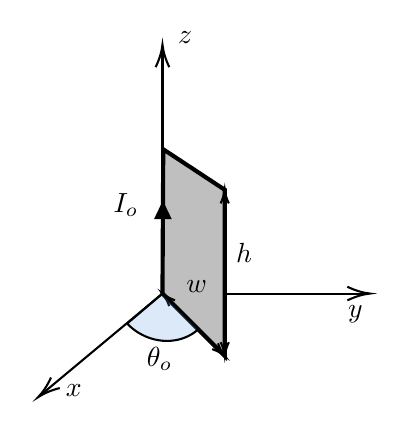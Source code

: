 

\tikzset{every picture/.style={line width=0.75pt}} %set default line width to 0.75pt        

\begin{tikzpicture}[x=0.75pt,y=0.75pt,yscale=-1,xscale=1]
%uncomment if require: \path (0,193); %set diagram left start at 0, and has height of 193

%Straight Lines [id:da17767757642700222] 
\draw    (70,12) -- (70,130) ;
\draw [shift={(70,10)}, rotate = 90] [color={rgb, 255:red, 0; green, 0; blue, 0 }  ][line width=0.75]    (10.93,-3.29) .. controls (6.95,-1.4) and (3.31,-0.3) .. (0,0) .. controls (3.31,0.3) and (6.95,1.4) .. (10.93,3.29)   ;
%Shape: Polygon [id:ds49885024338948014] 
\draw  [fill={rgb, 255:red, 155; green, 155; blue, 155 }  ,fill opacity=0.64 ][line width=1.5]  (70,130) -- (100,160) -- (100,80) -- (70.38,60.5) -- cycle ;
%Straight Lines [id:da902234876615845] 
\draw    (71.41,131.41) -- (98.59,158.59) ;
\draw [shift={(100,160)}, rotate = 225] [color={rgb, 255:red, 0; green, 0; blue, 0 }  ][line width=0.75]    (6.56,-1.97) .. controls (4.17,-0.84) and (1.99,-0.18) .. (0,0) .. controls (1.99,0.18) and (4.17,0.84) .. (6.56,1.97)   ;
\draw [shift={(70,130)}, rotate = 45] [color={rgb, 255:red, 0; green, 0; blue, 0 }  ][line width=0.75]    (6.56,-1.97) .. controls (4.17,-0.84) and (1.99,-0.18) .. (0,0) .. controls (1.99,0.18) and (4.17,0.84) .. (6.56,1.97)   ;
%Straight Lines [id:da06385189717672302] 
\draw    (100,82) -- (100,158) ;
\draw [shift={(100,160)}, rotate = 270] [color={rgb, 255:red, 0; green, 0; blue, 0 }  ][line width=0.75]    (6.56,-1.97) .. controls (4.17,-0.84) and (1.99,-0.18) .. (0,0) .. controls (1.99,0.18) and (4.17,0.84) .. (6.56,1.97)   ;
\draw [shift={(100,80)}, rotate = 90] [color={rgb, 255:red, 0; green, 0; blue, 0 }  ][line width=0.75]    (6.56,-1.97) .. controls (4.17,-0.84) and (1.99,-0.18) .. (0,0) .. controls (1.99,0.18) and (4.17,0.84) .. (6.56,1.97)   ;
%Straight Lines [id:da7901399419181652] 
\draw    (70,130) -- (11.54,178.72) ;
\draw [shift={(10,180)}, rotate = 320.19] [color={rgb, 255:red, 0; green, 0; blue, 0 }  ][line width=0.75]    (10.93,-3.29) .. controls (6.95,-1.4) and (3.31,-0.3) .. (0,0) .. controls (3.31,0.3) and (6.95,1.4) .. (10.93,3.29)   ;
%Straight Lines [id:da015058738071359379] 
\draw    (100,130) -- (168,130) ;
\draw [shift={(170,130)}, rotate = 180] [color={rgb, 255:red, 0; green, 0; blue, 0 }  ][line width=0.75]    (10.93,-3.29) .. controls (6.95,-1.4) and (3.31,-0.3) .. (0,0) .. controls (3.31,0.3) and (6.95,1.4) .. (10.93,3.29)   ;
%Shape: Pie [id:dp7429951986577372] 
\draw  [fill={rgb, 255:red, 74; green, 144; blue, 226 }  ,fill opacity=0.2 ] (87.48,147.01) .. controls (80.15,153.89) and (68.11,154.89) .. (58.3,148.79) .. controls (56.29,147.54) and (54.51,146.07) .. (52.97,144.45) -- (70,130) -- cycle ;
%Straight Lines [id:da4702052579156708] 
\draw    (70.19,95.25) -- (70.19,88.25) ;
\draw [shift={(70.19,85.25)}, rotate = 90] [fill={rgb, 255:red, 0; green, 0; blue, 0 }  ][line width=0.08]  [draw opacity=0] (8.93,-4.29) -- (0,0) -- (8.93,4.29) -- cycle    ;

% Text Node
\draw (80,122.4) node [anchor=north west][inner sep=0.75pt]    {$w$};
% Text Node
\draw (22,172.4) node [anchor=north west][inner sep=0.75pt]    {$x$};
% Text Node
\draw (158,134.4) node [anchor=north west][inner sep=0.75pt]    {$y$};
% Text Node
\draw (76,2.4) node [anchor=north west][inner sep=0.75pt]    {$z$};
% Text Node
\draw (104,104.4) node [anchor=north west][inner sep=0.75pt]    {$h$};
% Text Node
\draw (61,154.4) node [anchor=north west][inner sep=0.75pt]    {$\theta _{o}$};
% Text Node
\draw (45,80.4) node [anchor=north west][inner sep=0.75pt]    {$I_{o}$};


\end{tikzpicture}
